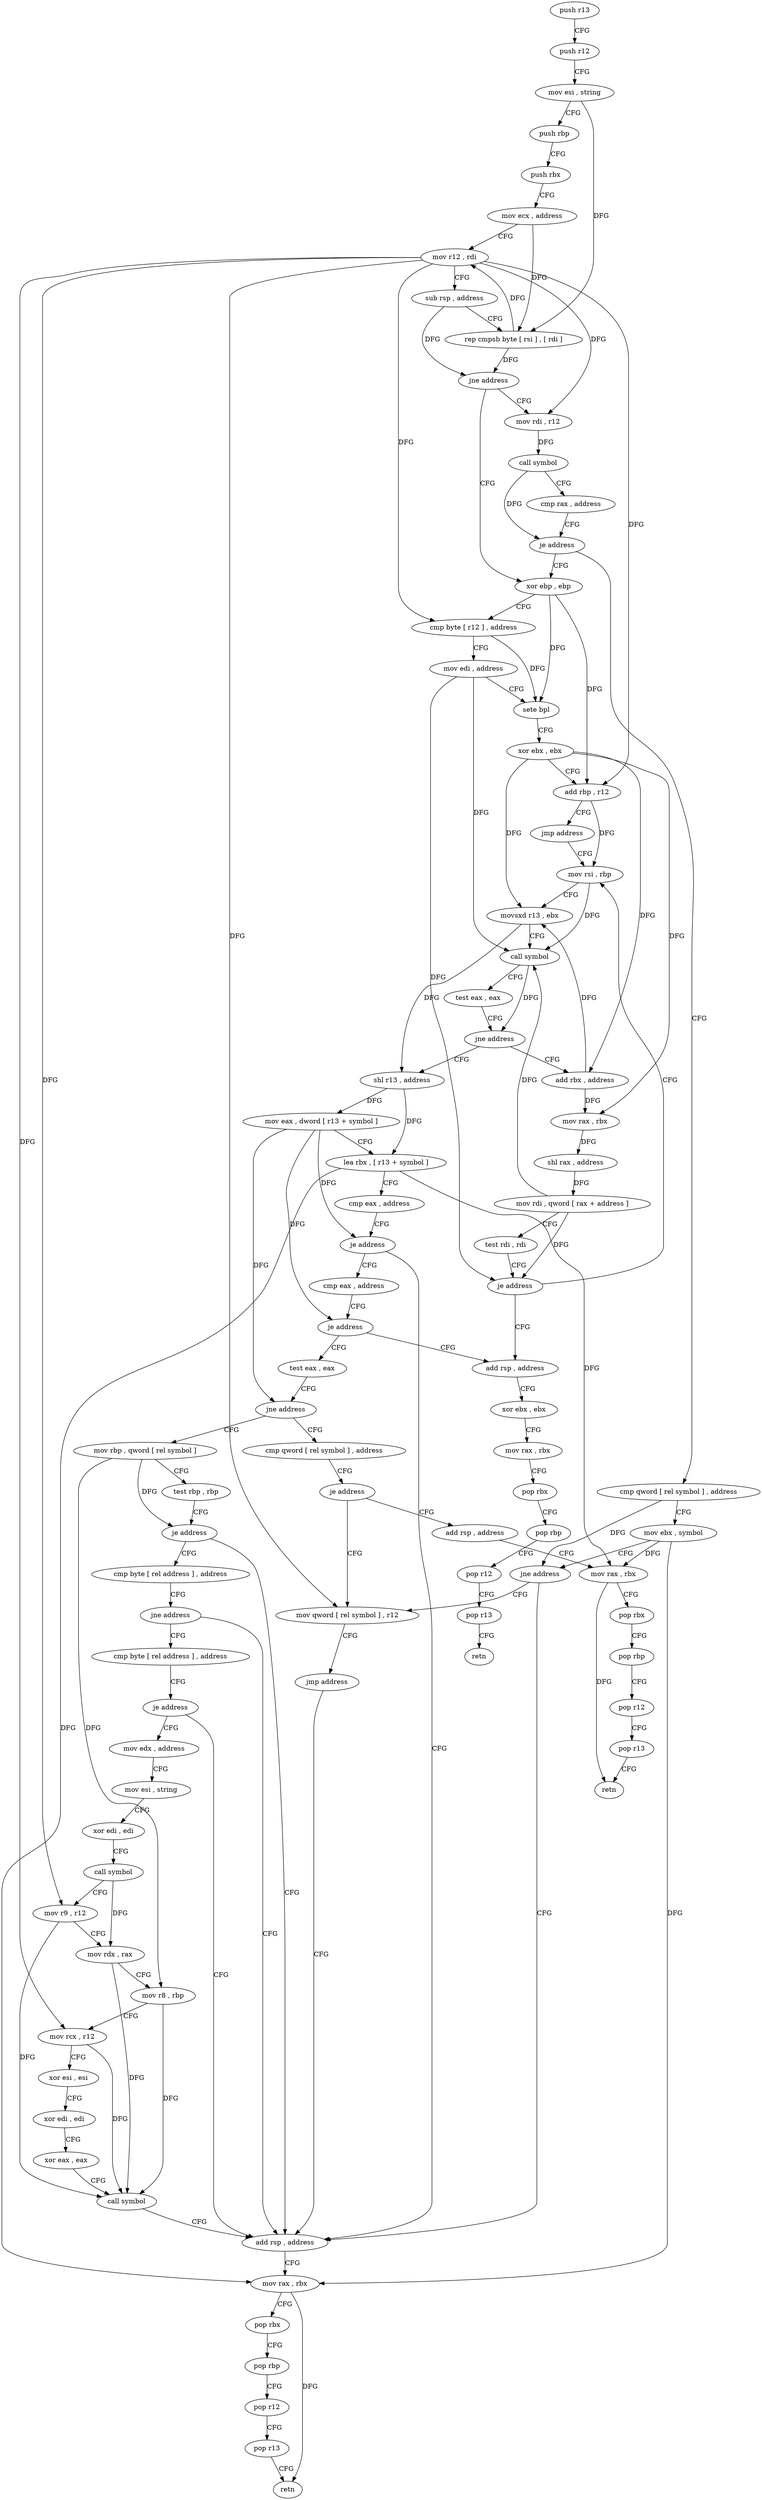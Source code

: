 digraph "func" {
"4280864" [label = "push r13" ]
"4280866" [label = "push r12" ]
"4280868" [label = "mov esi , string" ]
"4280873" [label = "push rbp" ]
"4280874" [label = "push rbx" ]
"4280875" [label = "mov ecx , address" ]
"4280880" [label = "mov r12 , rdi" ]
"4280883" [label = "sub rsp , address" ]
"4280887" [label = "rep cmpsb byte [ rsi ] , [ rdi ]" ]
"4280889" [label = "jne address" ]
"4280909" [label = "xor ebp , ebp" ]
"4280891" [label = "mov rdi , r12" ]
"4280911" [label = "cmp byte [ r12 ] , address" ]
"4280916" [label = "mov edi , address" ]
"4280921" [label = "sete bpl" ]
"4280925" [label = "xor ebx , ebx" ]
"4280927" [label = "add rbp , r12" ]
"4280930" [label = "jmp address" ]
"4280963" [label = "mov rsi , rbp" ]
"4280894" [label = "call symbol" ]
"4280899" [label = "cmp rax , address" ]
"4280903" [label = "je address" ]
"4281144" [label = "cmp qword [ rel symbol ] , address" ]
"4280966" [label = "movsxd r13 , ebx" ]
"4280969" [label = "call symbol" ]
"4280974" [label = "test eax , eax" ]
"4280976" [label = "jne address" ]
"4280936" [label = "add rbx , address" ]
"4280978" [label = "shl r13 , address" ]
"4281152" [label = "mov ebx , symbol" ]
"4281157" [label = "jne address" ]
"4281080" [label = "add rsp , address" ]
"4281159" [label = "mov qword [ rel symbol ] , r12" ]
"4280940" [label = "mov rax , rbx" ]
"4280943" [label = "shl rax , address" ]
"4280947" [label = "mov rdi , qword [ rax + address ]" ]
"4280954" [label = "test rdi , rdi" ]
"4280957" [label = "je address" ]
"4281104" [label = "add rsp , address" ]
"4280982" [label = "mov eax , dword [ r13 + symbol ]" ]
"4280989" [label = "lea rbx , [ r13 + symbol ]" ]
"4280996" [label = "cmp eax , address" ]
"4280999" [label = "je address" ]
"4281001" [label = "cmp eax , address" ]
"4281084" [label = "mov rax , rbx" ]
"4281087" [label = "pop rbx" ]
"4281088" [label = "pop rbp" ]
"4281089" [label = "pop r12" ]
"4281091" [label = "pop r13" ]
"4281093" [label = "retn" ]
"4281166" [label = "jmp address" ]
"4281108" [label = "xor ebx , ebx" ]
"4281110" [label = "mov rax , rbx" ]
"4281113" [label = "pop rbx" ]
"4281114" [label = "pop rbp" ]
"4281115" [label = "pop r12" ]
"4281117" [label = "pop r13" ]
"4281119" [label = "retn" ]
"4281004" [label = "je address" ]
"4281006" [label = "test eax , eax" ]
"4281008" [label = "jne address" ]
"4281120" [label = "cmp qword [ rel symbol ] , address" ]
"4281010" [label = "mov rbp , qword [ rel symbol ]" ]
"4281128" [label = "je address" ]
"4281130" [label = "add rsp , address" ]
"4281017" [label = "test rbp , rbp" ]
"4281020" [label = "je address" ]
"4281022" [label = "cmp byte [ rel address ] , address" ]
"4281134" [label = "mov rax , rbx" ]
"4281137" [label = "pop rbx" ]
"4281138" [label = "pop rbp" ]
"4281139" [label = "pop r12" ]
"4281141" [label = "pop r13" ]
"4281143" [label = "retn" ]
"4281029" [label = "jne address" ]
"4281031" [label = "cmp byte [ rel address ] , address" ]
"4281038" [label = "je address" ]
"4281040" [label = "mov edx , address" ]
"4281045" [label = "mov esi , string" ]
"4281050" [label = "xor edi , edi" ]
"4281052" [label = "call symbol" ]
"4281057" [label = "mov r9 , r12" ]
"4281060" [label = "mov rdx , rax" ]
"4281063" [label = "mov r8 , rbp" ]
"4281066" [label = "mov rcx , r12" ]
"4281069" [label = "xor esi , esi" ]
"4281071" [label = "xor edi , edi" ]
"4281073" [label = "xor eax , eax" ]
"4281075" [label = "call symbol" ]
"4280864" -> "4280866" [ label = "CFG" ]
"4280866" -> "4280868" [ label = "CFG" ]
"4280868" -> "4280873" [ label = "CFG" ]
"4280868" -> "4280887" [ label = "DFG" ]
"4280873" -> "4280874" [ label = "CFG" ]
"4280874" -> "4280875" [ label = "CFG" ]
"4280875" -> "4280880" [ label = "CFG" ]
"4280875" -> "4280887" [ label = "DFG" ]
"4280880" -> "4280883" [ label = "CFG" ]
"4280880" -> "4280911" [ label = "DFG" ]
"4280880" -> "4280927" [ label = "DFG" ]
"4280880" -> "4280891" [ label = "DFG" ]
"4280880" -> "4281159" [ label = "DFG" ]
"4280880" -> "4281057" [ label = "DFG" ]
"4280880" -> "4281066" [ label = "DFG" ]
"4280883" -> "4280887" [ label = "CFG" ]
"4280883" -> "4280889" [ label = "DFG" ]
"4280887" -> "4280889" [ label = "DFG" ]
"4280887" -> "4280880" [ label = "DFG" ]
"4280889" -> "4280909" [ label = "CFG" ]
"4280889" -> "4280891" [ label = "CFG" ]
"4280909" -> "4280911" [ label = "CFG" ]
"4280909" -> "4280921" [ label = "DFG" ]
"4280909" -> "4280927" [ label = "DFG" ]
"4280891" -> "4280894" [ label = "DFG" ]
"4280911" -> "4280916" [ label = "CFG" ]
"4280911" -> "4280921" [ label = "DFG" ]
"4280916" -> "4280921" [ label = "CFG" ]
"4280916" -> "4280969" [ label = "DFG" ]
"4280916" -> "4280957" [ label = "DFG" ]
"4280921" -> "4280925" [ label = "CFG" ]
"4280925" -> "4280927" [ label = "CFG" ]
"4280925" -> "4280966" [ label = "DFG" ]
"4280925" -> "4280936" [ label = "DFG" ]
"4280925" -> "4280940" [ label = "DFG" ]
"4280927" -> "4280930" [ label = "CFG" ]
"4280927" -> "4280963" [ label = "DFG" ]
"4280930" -> "4280963" [ label = "CFG" ]
"4280963" -> "4280966" [ label = "CFG" ]
"4280963" -> "4280969" [ label = "DFG" ]
"4280894" -> "4280899" [ label = "CFG" ]
"4280894" -> "4280903" [ label = "DFG" ]
"4280899" -> "4280903" [ label = "CFG" ]
"4280903" -> "4281144" [ label = "CFG" ]
"4280903" -> "4280909" [ label = "CFG" ]
"4281144" -> "4281152" [ label = "CFG" ]
"4281144" -> "4281157" [ label = "DFG" ]
"4280966" -> "4280969" [ label = "CFG" ]
"4280966" -> "4280978" [ label = "DFG" ]
"4280969" -> "4280974" [ label = "CFG" ]
"4280969" -> "4280976" [ label = "DFG" ]
"4280974" -> "4280976" [ label = "CFG" ]
"4280976" -> "4280936" [ label = "CFG" ]
"4280976" -> "4280978" [ label = "CFG" ]
"4280936" -> "4280940" [ label = "DFG" ]
"4280936" -> "4280966" [ label = "DFG" ]
"4280978" -> "4280982" [ label = "DFG" ]
"4280978" -> "4280989" [ label = "DFG" ]
"4281152" -> "4281157" [ label = "CFG" ]
"4281152" -> "4281084" [ label = "DFG" ]
"4281152" -> "4281134" [ label = "DFG" ]
"4281157" -> "4281080" [ label = "CFG" ]
"4281157" -> "4281159" [ label = "CFG" ]
"4281080" -> "4281084" [ label = "CFG" ]
"4281159" -> "4281166" [ label = "CFG" ]
"4280940" -> "4280943" [ label = "DFG" ]
"4280943" -> "4280947" [ label = "DFG" ]
"4280947" -> "4280954" [ label = "CFG" ]
"4280947" -> "4280969" [ label = "DFG" ]
"4280947" -> "4280957" [ label = "DFG" ]
"4280954" -> "4280957" [ label = "CFG" ]
"4280957" -> "4281104" [ label = "CFG" ]
"4280957" -> "4280963" [ label = "CFG" ]
"4281104" -> "4281108" [ label = "CFG" ]
"4280982" -> "4280989" [ label = "CFG" ]
"4280982" -> "4280999" [ label = "DFG" ]
"4280982" -> "4281004" [ label = "DFG" ]
"4280982" -> "4281008" [ label = "DFG" ]
"4280989" -> "4280996" [ label = "CFG" ]
"4280989" -> "4281084" [ label = "DFG" ]
"4280989" -> "4281134" [ label = "DFG" ]
"4280996" -> "4280999" [ label = "CFG" ]
"4280999" -> "4281080" [ label = "CFG" ]
"4280999" -> "4281001" [ label = "CFG" ]
"4281001" -> "4281004" [ label = "CFG" ]
"4281084" -> "4281087" [ label = "CFG" ]
"4281084" -> "4281093" [ label = "DFG" ]
"4281087" -> "4281088" [ label = "CFG" ]
"4281088" -> "4281089" [ label = "CFG" ]
"4281089" -> "4281091" [ label = "CFG" ]
"4281091" -> "4281093" [ label = "CFG" ]
"4281166" -> "4281080" [ label = "CFG" ]
"4281108" -> "4281110" [ label = "CFG" ]
"4281110" -> "4281113" [ label = "CFG" ]
"4281113" -> "4281114" [ label = "CFG" ]
"4281114" -> "4281115" [ label = "CFG" ]
"4281115" -> "4281117" [ label = "CFG" ]
"4281117" -> "4281119" [ label = "CFG" ]
"4281004" -> "4281104" [ label = "CFG" ]
"4281004" -> "4281006" [ label = "CFG" ]
"4281006" -> "4281008" [ label = "CFG" ]
"4281008" -> "4281120" [ label = "CFG" ]
"4281008" -> "4281010" [ label = "CFG" ]
"4281120" -> "4281128" [ label = "CFG" ]
"4281010" -> "4281017" [ label = "CFG" ]
"4281010" -> "4281020" [ label = "DFG" ]
"4281010" -> "4281063" [ label = "DFG" ]
"4281128" -> "4281159" [ label = "CFG" ]
"4281128" -> "4281130" [ label = "CFG" ]
"4281130" -> "4281134" [ label = "CFG" ]
"4281017" -> "4281020" [ label = "CFG" ]
"4281020" -> "4281080" [ label = "CFG" ]
"4281020" -> "4281022" [ label = "CFG" ]
"4281022" -> "4281029" [ label = "CFG" ]
"4281134" -> "4281137" [ label = "CFG" ]
"4281134" -> "4281143" [ label = "DFG" ]
"4281137" -> "4281138" [ label = "CFG" ]
"4281138" -> "4281139" [ label = "CFG" ]
"4281139" -> "4281141" [ label = "CFG" ]
"4281141" -> "4281143" [ label = "CFG" ]
"4281029" -> "4281080" [ label = "CFG" ]
"4281029" -> "4281031" [ label = "CFG" ]
"4281031" -> "4281038" [ label = "CFG" ]
"4281038" -> "4281080" [ label = "CFG" ]
"4281038" -> "4281040" [ label = "CFG" ]
"4281040" -> "4281045" [ label = "CFG" ]
"4281045" -> "4281050" [ label = "CFG" ]
"4281050" -> "4281052" [ label = "CFG" ]
"4281052" -> "4281057" [ label = "CFG" ]
"4281052" -> "4281060" [ label = "DFG" ]
"4281057" -> "4281060" [ label = "CFG" ]
"4281057" -> "4281075" [ label = "DFG" ]
"4281060" -> "4281063" [ label = "CFG" ]
"4281060" -> "4281075" [ label = "DFG" ]
"4281063" -> "4281066" [ label = "CFG" ]
"4281063" -> "4281075" [ label = "DFG" ]
"4281066" -> "4281069" [ label = "CFG" ]
"4281066" -> "4281075" [ label = "DFG" ]
"4281069" -> "4281071" [ label = "CFG" ]
"4281071" -> "4281073" [ label = "CFG" ]
"4281073" -> "4281075" [ label = "CFG" ]
"4281075" -> "4281080" [ label = "CFG" ]
}
